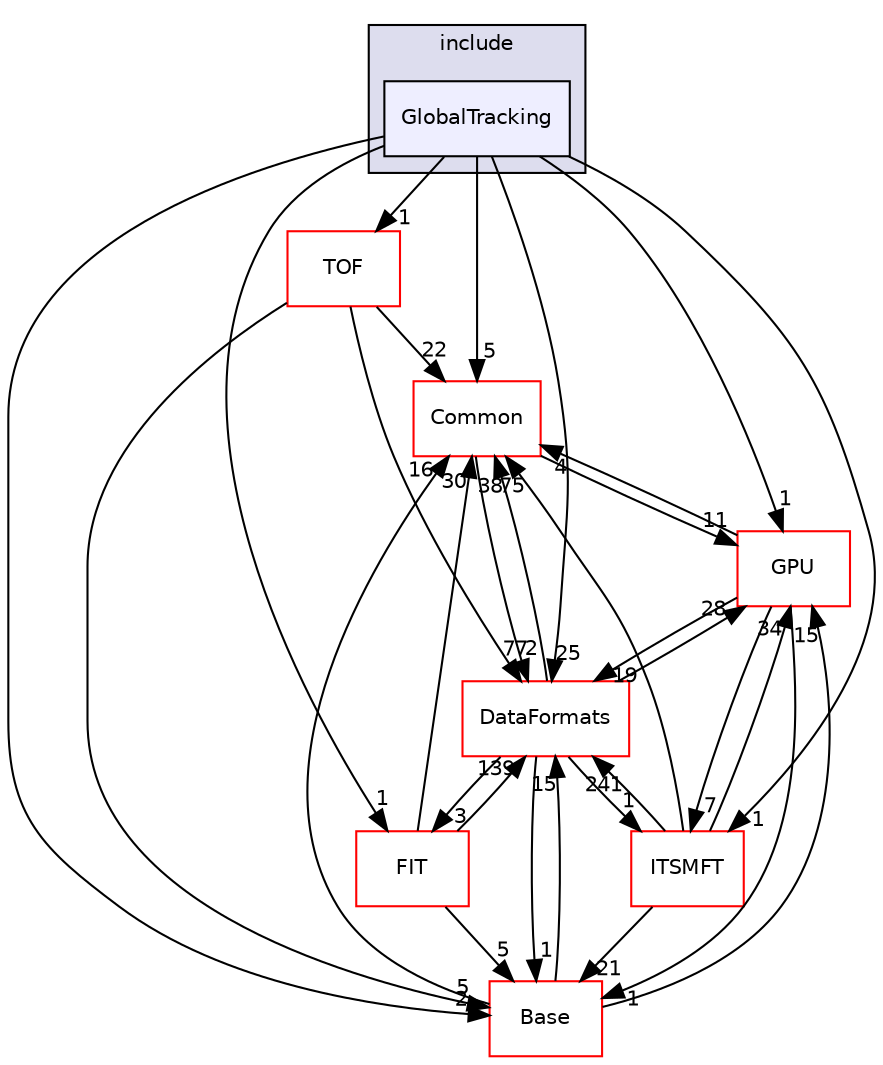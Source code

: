 digraph "/home/travis/build/AliceO2Group/AliceO2/Detectors/GlobalTracking/include/GlobalTracking" {
  bgcolor=transparent;
  compound=true
  node [ fontsize="10", fontname="Helvetica"];
  edge [ labelfontsize="10", labelfontname="Helvetica"];
  subgraph clusterdir_6c932510dcafb55c77509e6f7d0d452e {
    graph [ bgcolor="#ddddee", pencolor="black", label="include" fontname="Helvetica", fontsize="10", URL="dir_6c932510dcafb55c77509e6f7d0d452e.html"]
  dir_2c99484774ac4ebfb966358c39bafad1 [shape=box, label="GlobalTracking", style="filled", fillcolor="#eeeeff", pencolor="black", URL="dir_2c99484774ac4ebfb966358c39bafad1.html"];
  }
  dir_4ab6b4cc6a7edbff49100e9123df213f [shape=box label="Common" color="red" URL="dir_4ab6b4cc6a7edbff49100e9123df213f.html"];
  dir_d14e88a79bca429480864605ee348cef [shape=box label="FIT" color="red" URL="dir_d14e88a79bca429480864605ee348cef.html"];
  dir_37c90836491b695b472bf98d1be8336b [shape=box label="Base" color="red" URL="dir_37c90836491b695b472bf98d1be8336b.html"];
  dir_1306292b77b40360479b729ac9ee7efe [shape=box label="ITSMFT" color="red" URL="dir_1306292b77b40360479b729ac9ee7efe.html"];
  dir_577c839d346a264df4e9e588ca2a45dd [shape=box label="TOF" color="red" URL="dir_577c839d346a264df4e9e588ca2a45dd.html"];
  dir_f511f1e9c03c071966ae594f00bbc5e0 [shape=box label="GPU" color="red" URL="dir_f511f1e9c03c071966ae594f00bbc5e0.html"];
  dir_2171f7ec022c5423887b07c69b2f5b48 [shape=box label="DataFormats" color="red" URL="dir_2171f7ec022c5423887b07c69b2f5b48.html"];
  dir_4ab6b4cc6a7edbff49100e9123df213f->dir_f511f1e9c03c071966ae594f00bbc5e0 [headlabel="11", labeldistance=1.5 headhref="dir_000036_000758.html"];
  dir_4ab6b4cc6a7edbff49100e9123df213f->dir_2171f7ec022c5423887b07c69b2f5b48 [headlabel="2", labeldistance=1.5 headhref="dir_000036_000090.html"];
  dir_d14e88a79bca429480864605ee348cef->dir_4ab6b4cc6a7edbff49100e9123df213f [headlabel="30", labeldistance=1.5 headhref="dir_000180_000036.html"];
  dir_d14e88a79bca429480864605ee348cef->dir_37c90836491b695b472bf98d1be8336b [headlabel="5", labeldistance=1.5 headhref="dir_000180_000293.html"];
  dir_d14e88a79bca429480864605ee348cef->dir_2171f7ec022c5423887b07c69b2f5b48 [headlabel="139", labeldistance=1.5 headhref="dir_000180_000090.html"];
  dir_37c90836491b695b472bf98d1be8336b->dir_4ab6b4cc6a7edbff49100e9123df213f [headlabel="16", labeldistance=1.5 headhref="dir_000293_000036.html"];
  dir_37c90836491b695b472bf98d1be8336b->dir_f511f1e9c03c071966ae594f00bbc5e0 [headlabel="15", labeldistance=1.5 headhref="dir_000293_000758.html"];
  dir_37c90836491b695b472bf98d1be8336b->dir_2171f7ec022c5423887b07c69b2f5b48 [headlabel="15", labeldistance=1.5 headhref="dir_000293_000090.html"];
  dir_1306292b77b40360479b729ac9ee7efe->dir_4ab6b4cc6a7edbff49100e9123df213f [headlabel="75", labeldistance=1.5 headhref="dir_000053_000036.html"];
  dir_1306292b77b40360479b729ac9ee7efe->dir_37c90836491b695b472bf98d1be8336b [headlabel="21", labeldistance=1.5 headhref="dir_000053_000293.html"];
  dir_1306292b77b40360479b729ac9ee7efe->dir_f511f1e9c03c071966ae594f00bbc5e0 [headlabel="34", labeldistance=1.5 headhref="dir_000053_000758.html"];
  dir_1306292b77b40360479b729ac9ee7efe->dir_2171f7ec022c5423887b07c69b2f5b48 [headlabel="241", labeldistance=1.5 headhref="dir_000053_000090.html"];
  dir_577c839d346a264df4e9e588ca2a45dd->dir_4ab6b4cc6a7edbff49100e9123df213f [headlabel="22", labeldistance=1.5 headhref="dir_000154_000036.html"];
  dir_577c839d346a264df4e9e588ca2a45dd->dir_37c90836491b695b472bf98d1be8336b [headlabel="5", labeldistance=1.5 headhref="dir_000154_000293.html"];
  dir_577c839d346a264df4e9e588ca2a45dd->dir_2171f7ec022c5423887b07c69b2f5b48 [headlabel="77", labeldistance=1.5 headhref="dir_000154_000090.html"];
  dir_2c99484774ac4ebfb966358c39bafad1->dir_4ab6b4cc6a7edbff49100e9123df213f [headlabel="5", labeldistance=1.5 headhref="dir_000523_000036.html"];
  dir_2c99484774ac4ebfb966358c39bafad1->dir_d14e88a79bca429480864605ee348cef [headlabel="1", labeldistance=1.5 headhref="dir_000523_000180.html"];
  dir_2c99484774ac4ebfb966358c39bafad1->dir_37c90836491b695b472bf98d1be8336b [headlabel="2", labeldistance=1.5 headhref="dir_000523_000293.html"];
  dir_2c99484774ac4ebfb966358c39bafad1->dir_1306292b77b40360479b729ac9ee7efe [headlabel="1", labeldistance=1.5 headhref="dir_000523_000053.html"];
  dir_2c99484774ac4ebfb966358c39bafad1->dir_577c839d346a264df4e9e588ca2a45dd [headlabel="1", labeldistance=1.5 headhref="dir_000523_000154.html"];
  dir_2c99484774ac4ebfb966358c39bafad1->dir_f511f1e9c03c071966ae594f00bbc5e0 [headlabel="1", labeldistance=1.5 headhref="dir_000523_000758.html"];
  dir_2c99484774ac4ebfb966358c39bafad1->dir_2171f7ec022c5423887b07c69b2f5b48 [headlabel="25", labeldistance=1.5 headhref="dir_000523_000090.html"];
  dir_f511f1e9c03c071966ae594f00bbc5e0->dir_4ab6b4cc6a7edbff49100e9123df213f [headlabel="4", labeldistance=1.5 headhref="dir_000758_000036.html"];
  dir_f511f1e9c03c071966ae594f00bbc5e0->dir_37c90836491b695b472bf98d1be8336b [headlabel="1", labeldistance=1.5 headhref="dir_000758_000293.html"];
  dir_f511f1e9c03c071966ae594f00bbc5e0->dir_1306292b77b40360479b729ac9ee7efe [headlabel="7", labeldistance=1.5 headhref="dir_000758_000053.html"];
  dir_f511f1e9c03c071966ae594f00bbc5e0->dir_2171f7ec022c5423887b07c69b2f5b48 [headlabel="19", labeldistance=1.5 headhref="dir_000758_000090.html"];
  dir_2171f7ec022c5423887b07c69b2f5b48->dir_4ab6b4cc6a7edbff49100e9123df213f [headlabel="38", labeldistance=1.5 headhref="dir_000090_000036.html"];
  dir_2171f7ec022c5423887b07c69b2f5b48->dir_d14e88a79bca429480864605ee348cef [headlabel="3", labeldistance=1.5 headhref="dir_000090_000180.html"];
  dir_2171f7ec022c5423887b07c69b2f5b48->dir_37c90836491b695b472bf98d1be8336b [headlabel="1", labeldistance=1.5 headhref="dir_000090_000293.html"];
  dir_2171f7ec022c5423887b07c69b2f5b48->dir_1306292b77b40360479b729ac9ee7efe [headlabel="1", labeldistance=1.5 headhref="dir_000090_000053.html"];
  dir_2171f7ec022c5423887b07c69b2f5b48->dir_f511f1e9c03c071966ae594f00bbc5e0 [headlabel="28", labeldistance=1.5 headhref="dir_000090_000758.html"];
}

